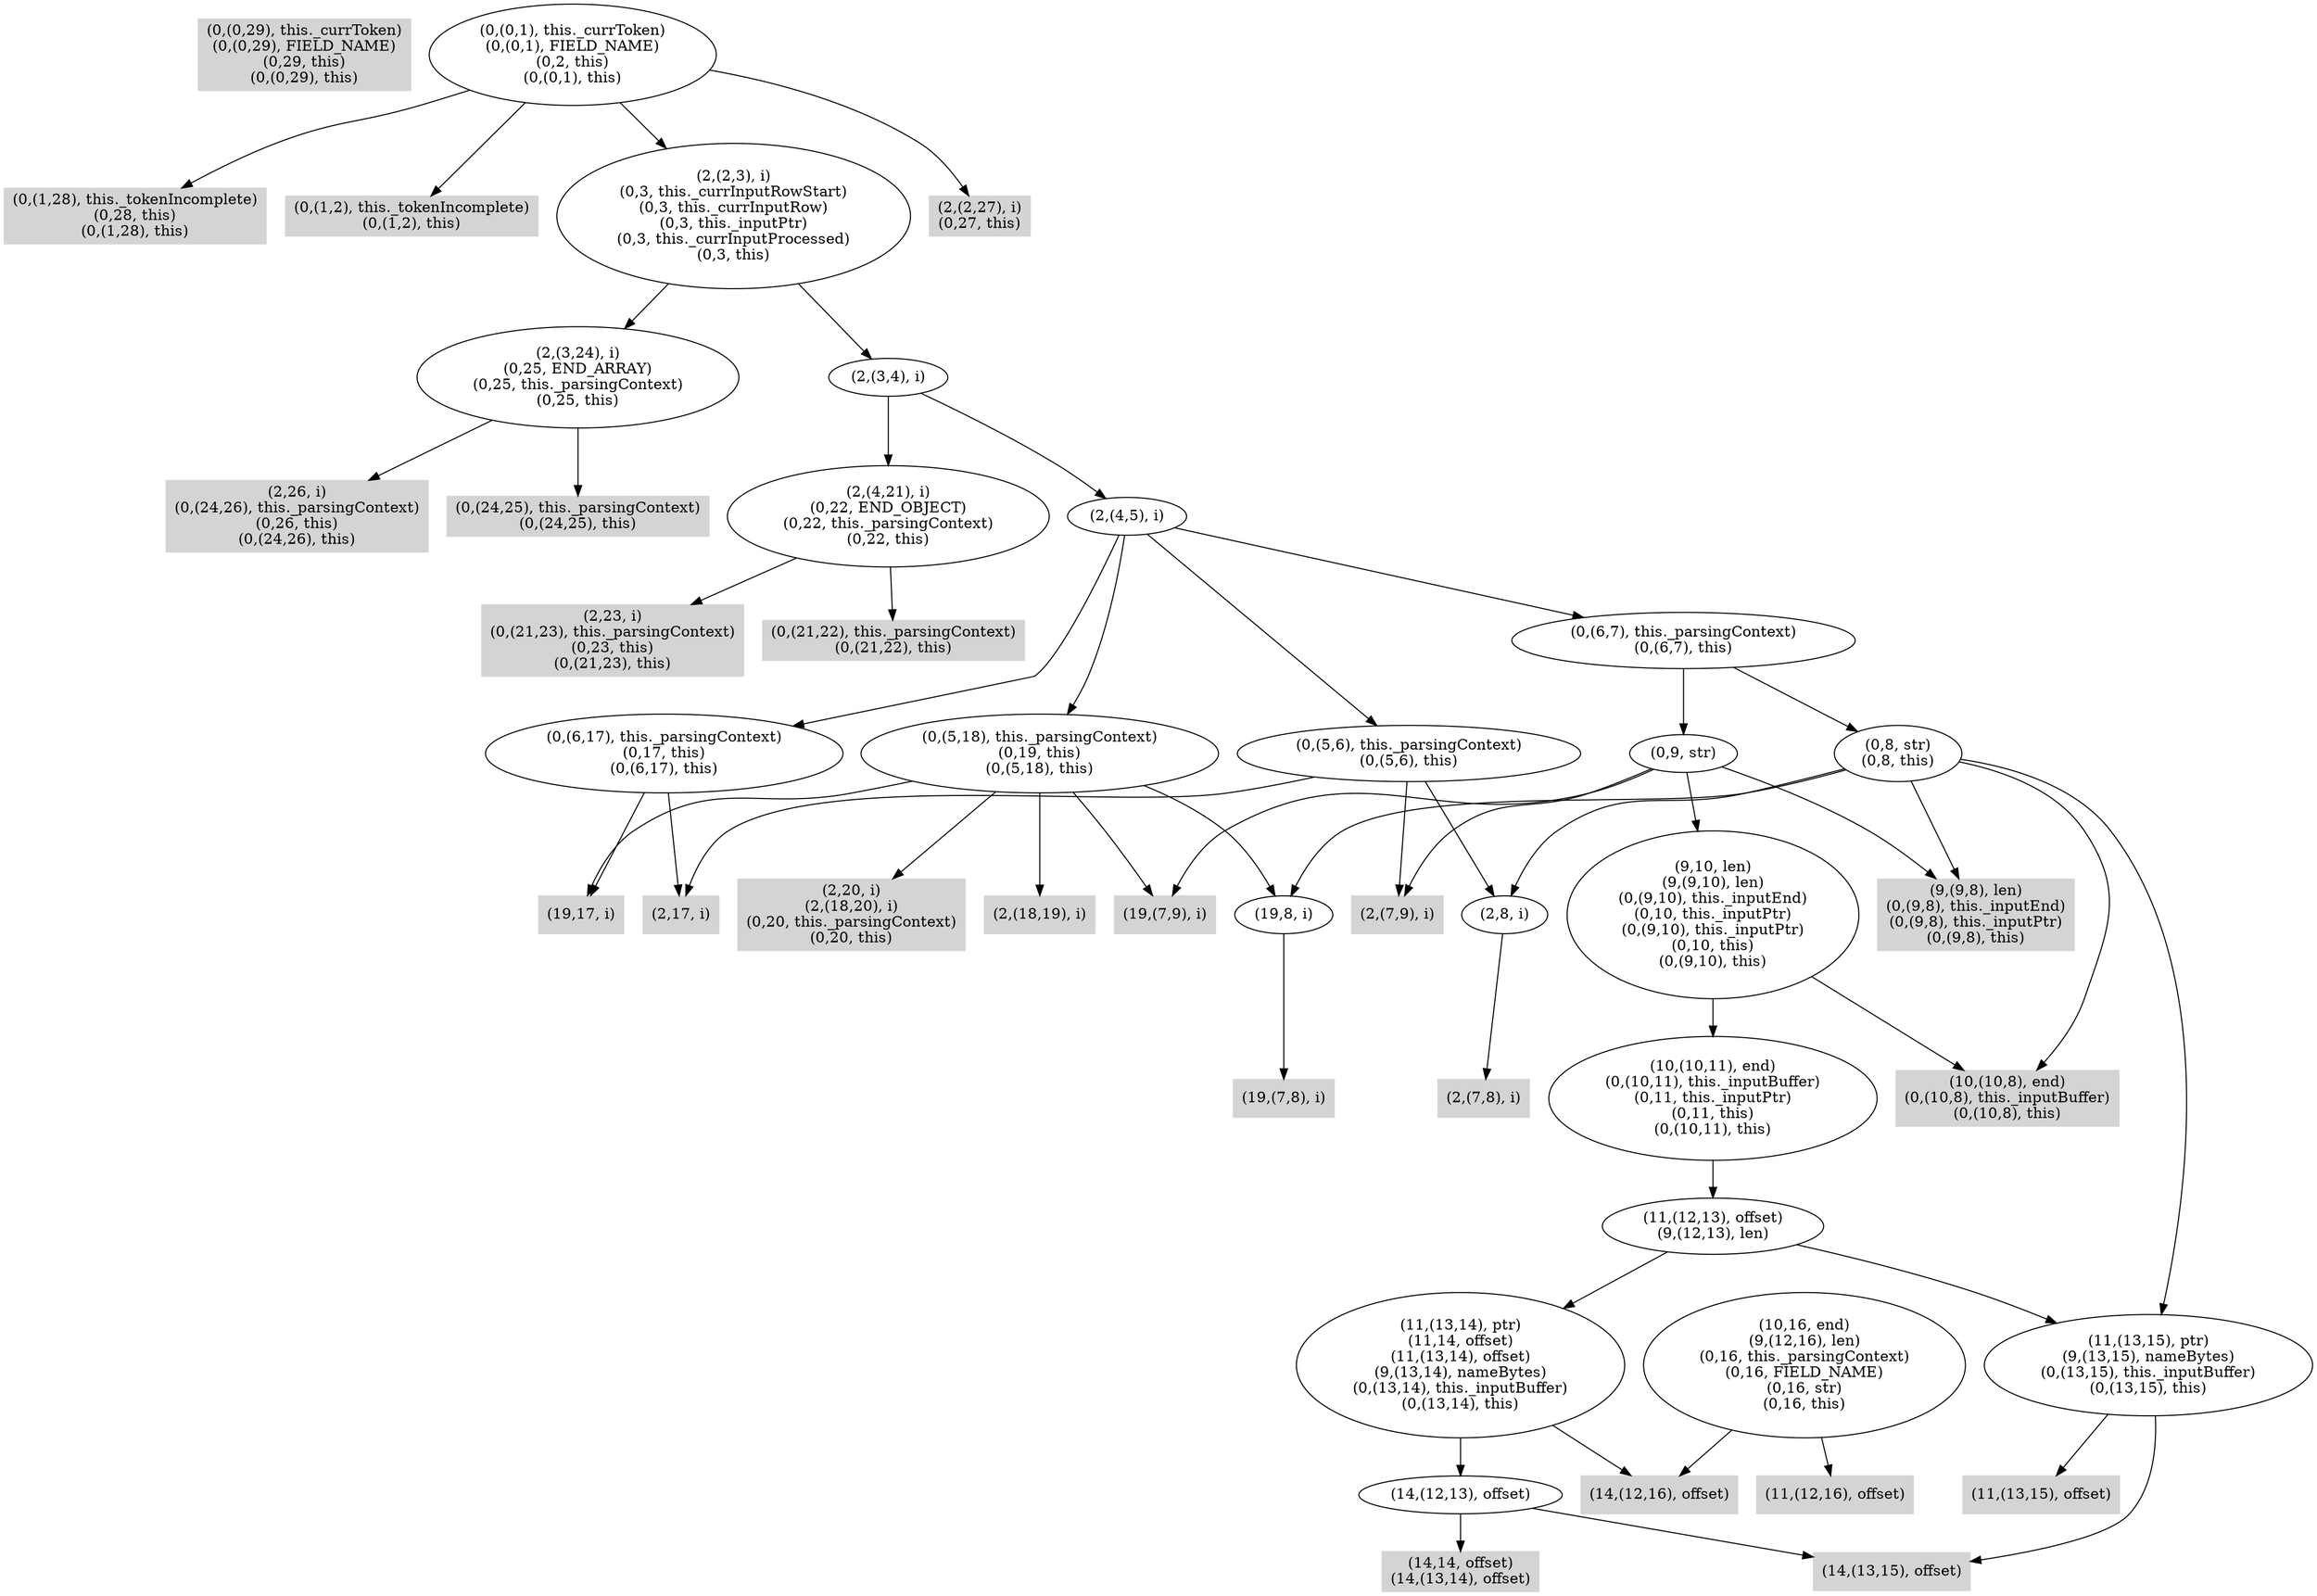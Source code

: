 digraph { 
281 [shape=box,style=filled,color=".0 .0 .83",label="(0,(0,29), this._currToken)\n(0,(0,29), FIELD_NAME)\n(0,29, this)\n(0,(0,29), this)"];
282 [shape=box,style=filled,color=".0 .0 .83",label="(0,(1,28), this._tokenIncomplete)\n(0,28, this)\n(0,(1,28), this)"];
283 [shape=box,style=filled,color=".0 .0 .83",label="(0,(1,2), this._tokenIncomplete)\n(0,(1,2), this)"];
284 [shape=box,style=filled,color=".0 .0 .83",label="(2,20, i)\n(2,(18,20), i)\n(0,20, this._parsingContext)\n(0,20, this)"];
285 [shape=box,style=filled,color=".0 .0 .83",label="(2,(18,19), i)"];
286 [shape=box,style=filled,color=".0 .0 .83",label="(19,(7,9), i)"];
287 [shape=box,style=filled,color=".0 .0 .83",label="(19,(7,8), i)"];
288 [label="(19,8, i)"];
289 [shape=box,style=filled,color=".0 .0 .83",label="(19,17, i)"];
290 [label="(0,(5,18), this._parsingContext)\n(0,19, this)\n(0,(5,18), this)"];
291 [shape=box,style=filled,color=".0 .0 .83",label="(2,(7,9), i)"];
292 [shape=box,style=filled,color=".0 .0 .83",label="(2,(7,8), i)"];
293 [label="(2,8, i)"];
294 [shape=box,style=filled,color=".0 .0 .83",label="(2,17, i)"];
295 [label="(0,(5,6), this._parsingContext)\n(0,(5,6), this)"];
296 [label="(0,(6,17), this._parsingContext)\n(0,17, this)\n(0,(6,17), this)"];
297 [shape=box,style=filled,color=".0 .0 .83",label="(9,(9,8), len)\n(0,(9,8), this._inputEnd)\n(0,(9,8), this._inputPtr)\n(0,(9,8), this)"];
298 [shape=box,style=filled,color=".0 .0 .83",label="(10,(10,8), end)\n(0,(10,8), this._inputBuffer)\n(0,(10,8), this)"];
299 [shape=box,style=filled,color=".0 .0 .83",label="(11,(13,15), offset)"];
300 [shape=box,style=filled,color=".0 .0 .83",label="(14,(13,15), offset)"];
301 [label="(11,(13,15), ptr)\n(9,(13,15), nameBytes)\n(0,(13,15), this._inputBuffer)\n(0,(13,15), this)"];
302 [label="(0,8, str)\n(0,8, this)"];
303 [shape=box,style=filled,color=".0 .0 .83",label="(14,(12,16), offset)"];
304 [shape=box,style=filled,color=".0 .0 .83",label="(14,14, offset)\n(14,(13,14), offset)"];
305 [label="(14,(12,13), offset)"];
306 [label="(11,(13,14), ptr)\n(11,14, offset)\n(11,(13,14), offset)\n(9,(13,14), nameBytes)\n(0,(13,14), this._inputBuffer)\n(0,(13,14), this)"];
307 [shape=box,style=filled,color=".0 .0 .83",label="(11,(12,16), offset)"];
308 [label="(10,16, end)\n(9,(12,16), len)\n(0,16, this._parsingContext)\n(0,16, FIELD_NAME)\n(0,16, str)\n(0,16, this)"];
309 [label="(11,(12,13), offset)\n(9,(12,13), len)"];
310 [label="(10,(10,11), end)\n(0,(10,11), this._inputBuffer)\n(0,11, this._inputPtr)\n(0,11, this)\n(0,(10,11), this)"];
311 [label="(9,10, len)\n(9,(9,10), len)\n(0,(9,10), this._inputEnd)\n(0,10, this._inputPtr)\n(0,(9,10), this._inputPtr)\n(0,10, this)\n(0,(9,10), this)"];
312 [label="(0,9, str)"];
313 [label="(0,(6,7), this._parsingContext)\n(0,(6,7), this)"];
314 [shape=box,style=filled,color=".0 .0 .83",label="(2,23, i)\n(0,(21,23), this._parsingContext)\n(0,23, this)\n(0,(21,23), this)"];
315 [shape=box,style=filled,color=".0 .0 .83",label="(0,(21,22), this._parsingContext)\n(0,(21,22), this)"];
316 [label="(2,(4,21), i)\n(0,22, END_OBJECT)\n(0,22, this._parsingContext)\n(0,22, this)"];
317 [shape=box,style=filled,color=".0 .0 .83",label="(2,26, i)\n(0,(24,26), this._parsingContext)\n(0,26, this)\n(0,(24,26), this)"];
318 [shape=box,style=filled,color=".0 .0 .83",label="(0,(24,25), this._parsingContext)\n(0,(24,25), this)"];
319 [label="(2,(3,24), i)\n(0,25, END_ARRAY)\n(0,25, this._parsingContext)\n(0,25, this)"];
320 [label="(2,(4,5), i)"];
321 [label="(2,(3,4), i)"];
322 [label="(2,(2,3), i)\n(0,3, this._currInputRowStart)\n(0,3, this._currInputRow)\n(0,3, this._inputPtr)\n(0,3, this._currInputProcessed)\n(0,3, this)"];
323 [shape=box,style=filled,color=".0 .0 .83",label="(2,(2,27), i)\n(0,27, this)"];
324 [label="(0,(0,1), this._currToken)\n(0,(0,1), FIELD_NAME)\n(0,2, this)\n(0,(0,1), this)"];
288 -> 287;
290 -> 284;
290 -> 285;
290 -> 286;
290 -> 288;
290 -> 289;
293 -> 292;
295 -> 291;
295 -> 293;
295 -> 294;
296 -> 289;
296 -> 294;
301 -> 299;
301 -> 300;
302 -> 288;
302 -> 293;
302 -> 297;
302 -> 298;
302 -> 301;
305 -> 300;
305 -> 304;
306 -> 303;
306 -> 305;
308 -> 303;
308 -> 307;
309 -> 301;
309 -> 306;
310 -> 309;
311 -> 298;
311 -> 310;
312 -> 286;
312 -> 291;
312 -> 297;
312 -> 311;
313 -> 302;
313 -> 312;
316 -> 314;
316 -> 315;
319 -> 317;
319 -> 318;
320 -> 290;
320 -> 295;
320 -> 296;
320 -> 313;
321 -> 316;
321 -> 320;
322 -> 319;
322 -> 321;
324 -> 282;
324 -> 283;
324 -> 322;
324 -> 323;
}